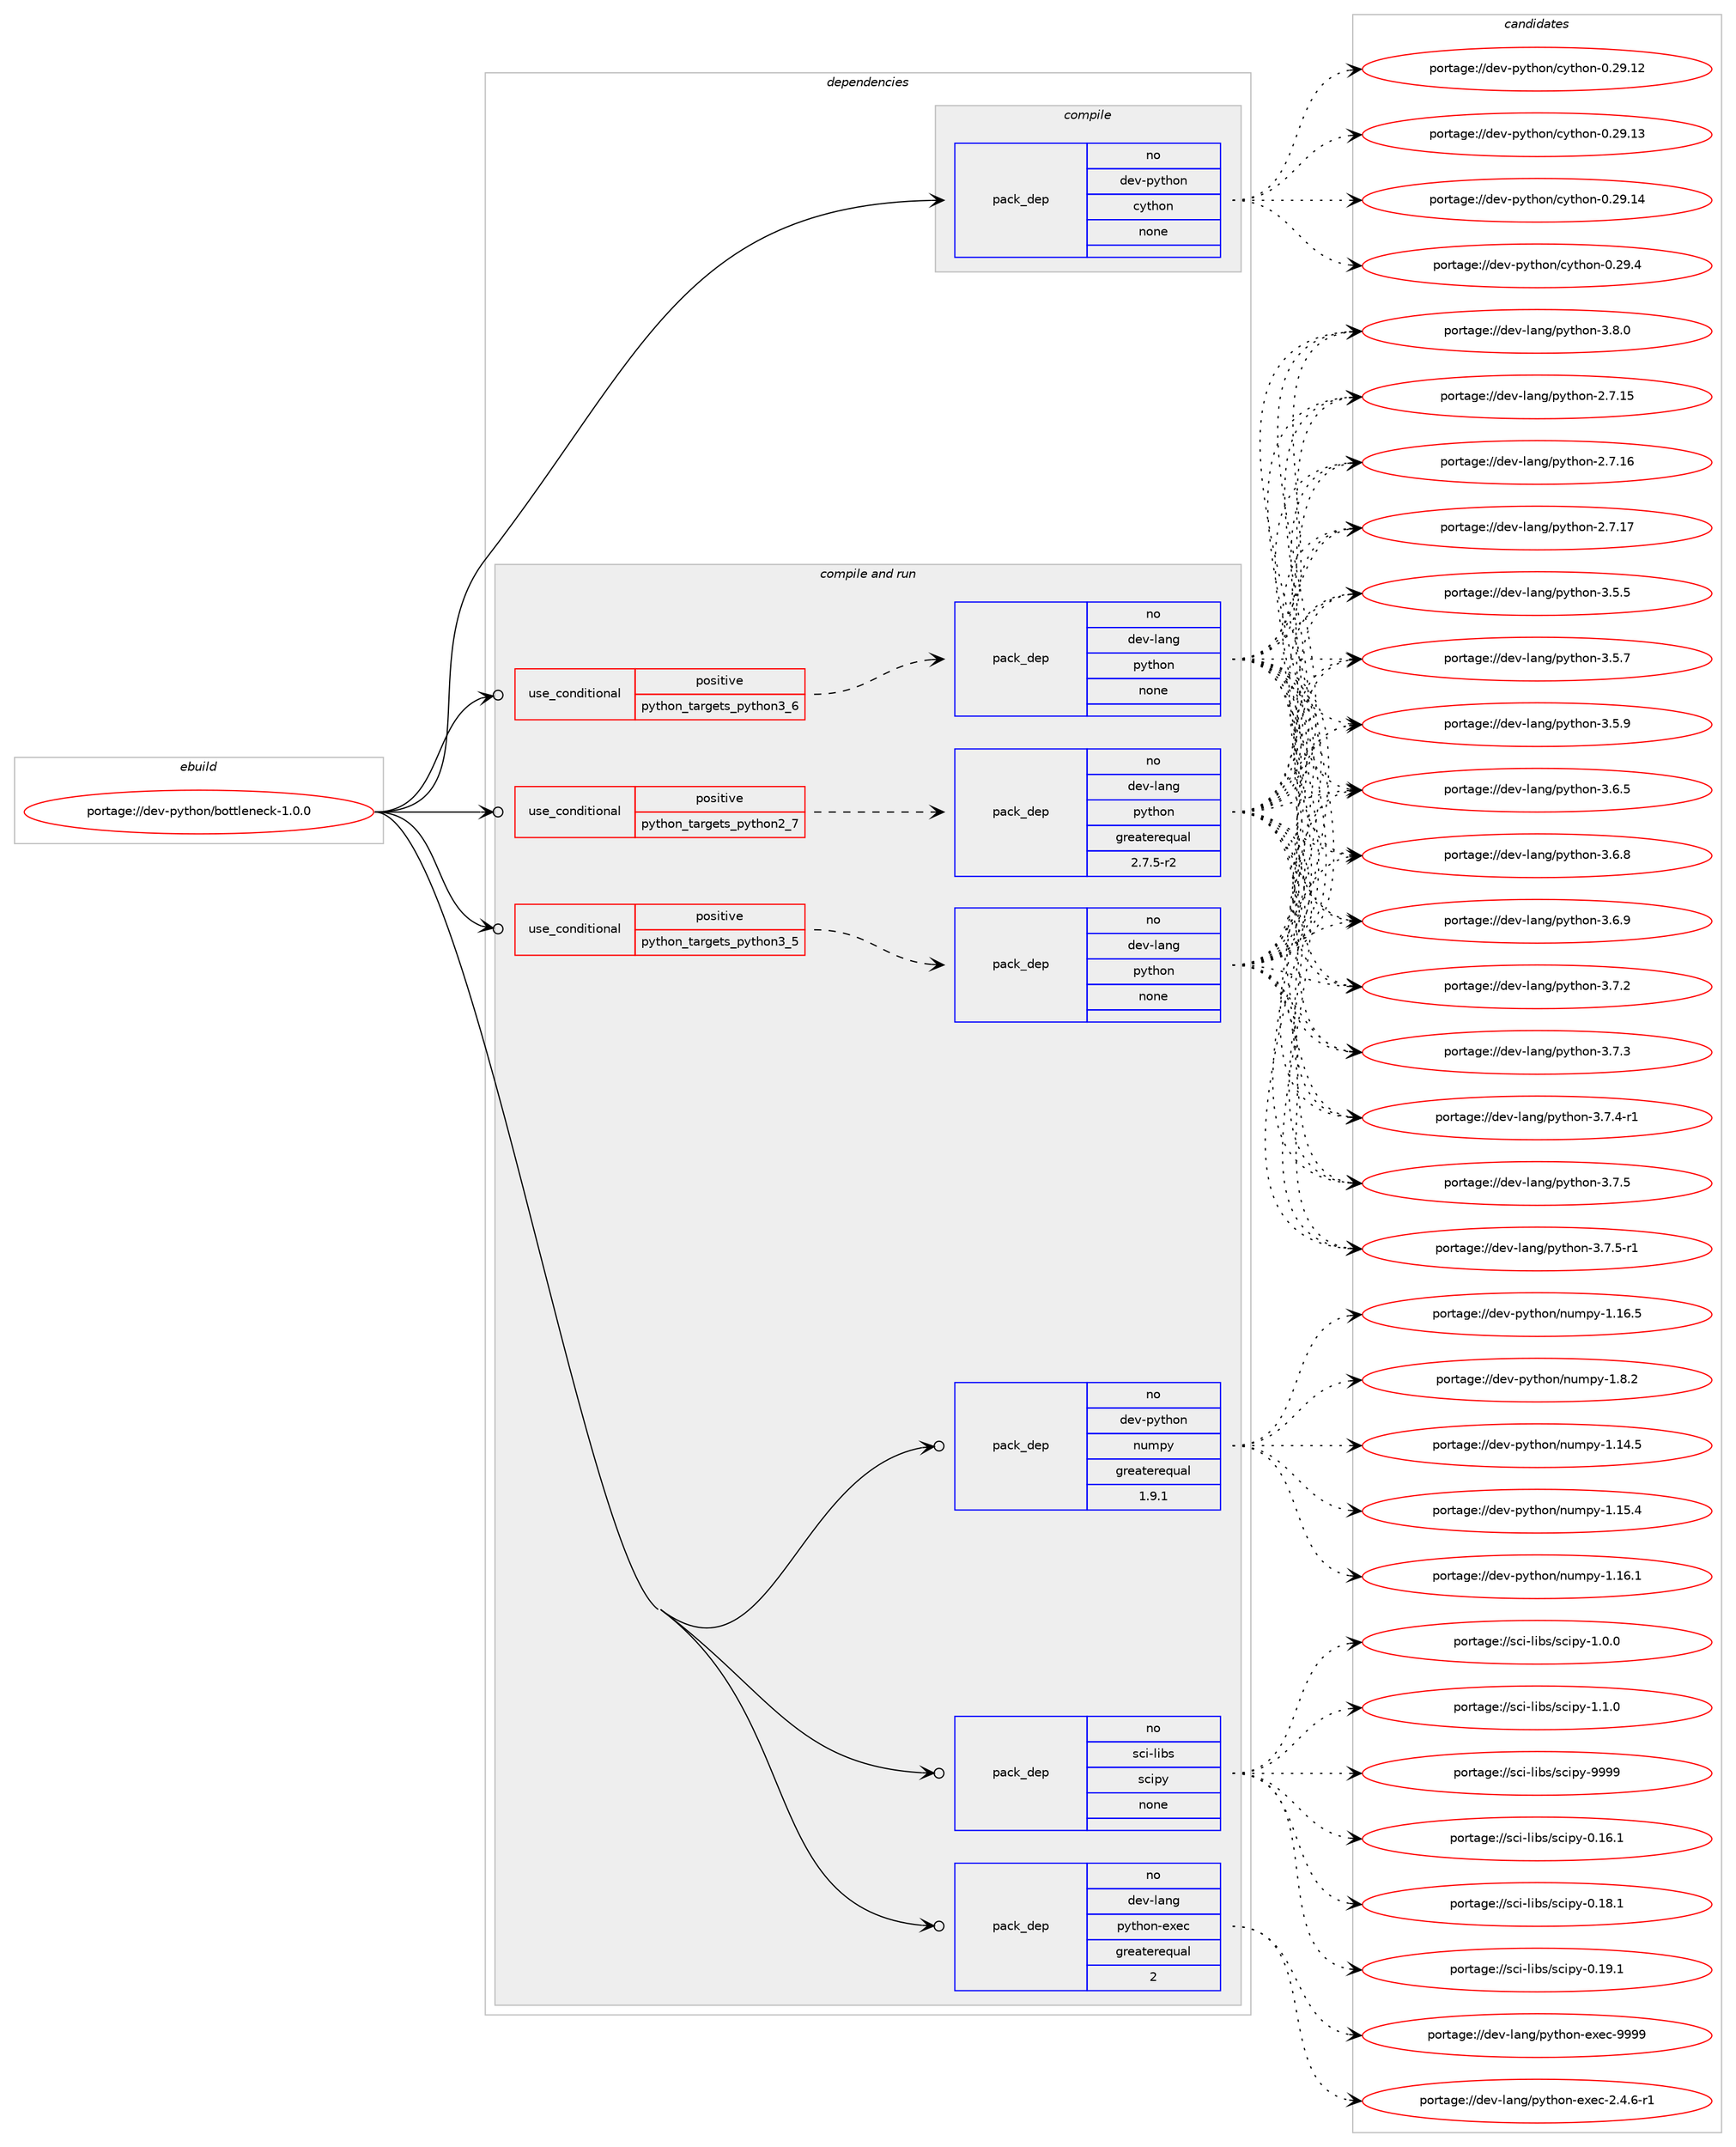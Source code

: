digraph prolog {

# *************
# Graph options
# *************

newrank=true;
concentrate=true;
compound=true;
graph [rankdir=LR,fontname=Helvetica,fontsize=10,ranksep=1.5];#, ranksep=2.5, nodesep=0.2];
edge  [arrowhead=vee];
node  [fontname=Helvetica,fontsize=10];

# **********
# The ebuild
# **********

subgraph cluster_leftcol {
color=gray;
rank=same;
label=<<i>ebuild</i>>;
id [label="portage://dev-python/bottleneck-1.0.0", color=red, width=4, href="../dev-python/bottleneck-1.0.0.svg"];
}

# ****************
# The dependencies
# ****************

subgraph cluster_midcol {
color=gray;
label=<<i>dependencies</i>>;
subgraph cluster_compile {
fillcolor="#eeeeee";
style=filled;
label=<<i>compile</i>>;
subgraph pack102959 {
dependency132727 [label=<<TABLE BORDER="0" CELLBORDER="1" CELLSPACING="0" CELLPADDING="4" WIDTH="220"><TR><TD ROWSPAN="6" CELLPADDING="30">pack_dep</TD></TR><TR><TD WIDTH="110">no</TD></TR><TR><TD>dev-python</TD></TR><TR><TD>cython</TD></TR><TR><TD>none</TD></TR><TR><TD></TD></TR></TABLE>>, shape=none, color=blue];
}
id:e -> dependency132727:w [weight=20,style="solid",arrowhead="vee"];
}
subgraph cluster_compileandrun {
fillcolor="#eeeeee";
style=filled;
label=<<i>compile and run</i>>;
subgraph cond26462 {
dependency132728 [label=<<TABLE BORDER="0" CELLBORDER="1" CELLSPACING="0" CELLPADDING="4"><TR><TD ROWSPAN="3" CELLPADDING="10">use_conditional</TD></TR><TR><TD>positive</TD></TR><TR><TD>python_targets_python2_7</TD></TR></TABLE>>, shape=none, color=red];
subgraph pack102960 {
dependency132729 [label=<<TABLE BORDER="0" CELLBORDER="1" CELLSPACING="0" CELLPADDING="4" WIDTH="220"><TR><TD ROWSPAN="6" CELLPADDING="30">pack_dep</TD></TR><TR><TD WIDTH="110">no</TD></TR><TR><TD>dev-lang</TD></TR><TR><TD>python</TD></TR><TR><TD>greaterequal</TD></TR><TR><TD>2.7.5-r2</TD></TR></TABLE>>, shape=none, color=blue];
}
dependency132728:e -> dependency132729:w [weight=20,style="dashed",arrowhead="vee"];
}
id:e -> dependency132728:w [weight=20,style="solid",arrowhead="odotvee"];
subgraph cond26463 {
dependency132730 [label=<<TABLE BORDER="0" CELLBORDER="1" CELLSPACING="0" CELLPADDING="4"><TR><TD ROWSPAN="3" CELLPADDING="10">use_conditional</TD></TR><TR><TD>positive</TD></TR><TR><TD>python_targets_python3_5</TD></TR></TABLE>>, shape=none, color=red];
subgraph pack102961 {
dependency132731 [label=<<TABLE BORDER="0" CELLBORDER="1" CELLSPACING="0" CELLPADDING="4" WIDTH="220"><TR><TD ROWSPAN="6" CELLPADDING="30">pack_dep</TD></TR><TR><TD WIDTH="110">no</TD></TR><TR><TD>dev-lang</TD></TR><TR><TD>python</TD></TR><TR><TD>none</TD></TR><TR><TD></TD></TR></TABLE>>, shape=none, color=blue];
}
dependency132730:e -> dependency132731:w [weight=20,style="dashed",arrowhead="vee"];
}
id:e -> dependency132730:w [weight=20,style="solid",arrowhead="odotvee"];
subgraph cond26464 {
dependency132732 [label=<<TABLE BORDER="0" CELLBORDER="1" CELLSPACING="0" CELLPADDING="4"><TR><TD ROWSPAN="3" CELLPADDING="10">use_conditional</TD></TR><TR><TD>positive</TD></TR><TR><TD>python_targets_python3_6</TD></TR></TABLE>>, shape=none, color=red];
subgraph pack102962 {
dependency132733 [label=<<TABLE BORDER="0" CELLBORDER="1" CELLSPACING="0" CELLPADDING="4" WIDTH="220"><TR><TD ROWSPAN="6" CELLPADDING="30">pack_dep</TD></TR><TR><TD WIDTH="110">no</TD></TR><TR><TD>dev-lang</TD></TR><TR><TD>python</TD></TR><TR><TD>none</TD></TR><TR><TD></TD></TR></TABLE>>, shape=none, color=blue];
}
dependency132732:e -> dependency132733:w [weight=20,style="dashed",arrowhead="vee"];
}
id:e -> dependency132732:w [weight=20,style="solid",arrowhead="odotvee"];
subgraph pack102963 {
dependency132734 [label=<<TABLE BORDER="0" CELLBORDER="1" CELLSPACING="0" CELLPADDING="4" WIDTH="220"><TR><TD ROWSPAN="6" CELLPADDING="30">pack_dep</TD></TR><TR><TD WIDTH="110">no</TD></TR><TR><TD>dev-lang</TD></TR><TR><TD>python-exec</TD></TR><TR><TD>greaterequal</TD></TR><TR><TD>2</TD></TR></TABLE>>, shape=none, color=blue];
}
id:e -> dependency132734:w [weight=20,style="solid",arrowhead="odotvee"];
subgraph pack102964 {
dependency132735 [label=<<TABLE BORDER="0" CELLBORDER="1" CELLSPACING="0" CELLPADDING="4" WIDTH="220"><TR><TD ROWSPAN="6" CELLPADDING="30">pack_dep</TD></TR><TR><TD WIDTH="110">no</TD></TR><TR><TD>dev-python</TD></TR><TR><TD>numpy</TD></TR><TR><TD>greaterequal</TD></TR><TR><TD>1.9.1</TD></TR></TABLE>>, shape=none, color=blue];
}
id:e -> dependency132735:w [weight=20,style="solid",arrowhead="odotvee"];
subgraph pack102965 {
dependency132736 [label=<<TABLE BORDER="0" CELLBORDER="1" CELLSPACING="0" CELLPADDING="4" WIDTH="220"><TR><TD ROWSPAN="6" CELLPADDING="30">pack_dep</TD></TR><TR><TD WIDTH="110">no</TD></TR><TR><TD>sci-libs</TD></TR><TR><TD>scipy</TD></TR><TR><TD>none</TD></TR><TR><TD></TD></TR></TABLE>>, shape=none, color=blue];
}
id:e -> dependency132736:w [weight=20,style="solid",arrowhead="odotvee"];
}
subgraph cluster_run {
fillcolor="#eeeeee";
style=filled;
label=<<i>run</i>>;
}
}

# **************
# The candidates
# **************

subgraph cluster_choices {
rank=same;
color=gray;
label=<<i>candidates</i>>;

subgraph choice102959 {
color=black;
nodesep=1;
choiceportage1001011184511212111610411111047991211161041111104548465057464950 [label="portage://dev-python/cython-0.29.12", color=red, width=4,href="../dev-python/cython-0.29.12.svg"];
choiceportage1001011184511212111610411111047991211161041111104548465057464951 [label="portage://dev-python/cython-0.29.13", color=red, width=4,href="../dev-python/cython-0.29.13.svg"];
choiceportage1001011184511212111610411111047991211161041111104548465057464952 [label="portage://dev-python/cython-0.29.14", color=red, width=4,href="../dev-python/cython-0.29.14.svg"];
choiceportage10010111845112121116104111110479912111610411111045484650574652 [label="portage://dev-python/cython-0.29.4", color=red, width=4,href="../dev-python/cython-0.29.4.svg"];
dependency132727:e -> choiceportage1001011184511212111610411111047991211161041111104548465057464950:w [style=dotted,weight="100"];
dependency132727:e -> choiceportage1001011184511212111610411111047991211161041111104548465057464951:w [style=dotted,weight="100"];
dependency132727:e -> choiceportage1001011184511212111610411111047991211161041111104548465057464952:w [style=dotted,weight="100"];
dependency132727:e -> choiceportage10010111845112121116104111110479912111610411111045484650574652:w [style=dotted,weight="100"];
}
subgraph choice102960 {
color=black;
nodesep=1;
choiceportage10010111845108971101034711212111610411111045504655464953 [label="portage://dev-lang/python-2.7.15", color=red, width=4,href="../dev-lang/python-2.7.15.svg"];
choiceportage10010111845108971101034711212111610411111045504655464954 [label="portage://dev-lang/python-2.7.16", color=red, width=4,href="../dev-lang/python-2.7.16.svg"];
choiceportage10010111845108971101034711212111610411111045504655464955 [label="portage://dev-lang/python-2.7.17", color=red, width=4,href="../dev-lang/python-2.7.17.svg"];
choiceportage100101118451089711010347112121116104111110455146534653 [label="portage://dev-lang/python-3.5.5", color=red, width=4,href="../dev-lang/python-3.5.5.svg"];
choiceportage100101118451089711010347112121116104111110455146534655 [label="portage://dev-lang/python-3.5.7", color=red, width=4,href="../dev-lang/python-3.5.7.svg"];
choiceportage100101118451089711010347112121116104111110455146534657 [label="portage://dev-lang/python-3.5.9", color=red, width=4,href="../dev-lang/python-3.5.9.svg"];
choiceportage100101118451089711010347112121116104111110455146544653 [label="portage://dev-lang/python-3.6.5", color=red, width=4,href="../dev-lang/python-3.6.5.svg"];
choiceportage100101118451089711010347112121116104111110455146544656 [label="portage://dev-lang/python-3.6.8", color=red, width=4,href="../dev-lang/python-3.6.8.svg"];
choiceportage100101118451089711010347112121116104111110455146544657 [label="portage://dev-lang/python-3.6.9", color=red, width=4,href="../dev-lang/python-3.6.9.svg"];
choiceportage100101118451089711010347112121116104111110455146554650 [label="portage://dev-lang/python-3.7.2", color=red, width=4,href="../dev-lang/python-3.7.2.svg"];
choiceportage100101118451089711010347112121116104111110455146554651 [label="portage://dev-lang/python-3.7.3", color=red, width=4,href="../dev-lang/python-3.7.3.svg"];
choiceportage1001011184510897110103471121211161041111104551465546524511449 [label="portage://dev-lang/python-3.7.4-r1", color=red, width=4,href="../dev-lang/python-3.7.4-r1.svg"];
choiceportage100101118451089711010347112121116104111110455146554653 [label="portage://dev-lang/python-3.7.5", color=red, width=4,href="../dev-lang/python-3.7.5.svg"];
choiceportage1001011184510897110103471121211161041111104551465546534511449 [label="portage://dev-lang/python-3.7.5-r1", color=red, width=4,href="../dev-lang/python-3.7.5-r1.svg"];
choiceportage100101118451089711010347112121116104111110455146564648 [label="portage://dev-lang/python-3.8.0", color=red, width=4,href="../dev-lang/python-3.8.0.svg"];
dependency132729:e -> choiceportage10010111845108971101034711212111610411111045504655464953:w [style=dotted,weight="100"];
dependency132729:e -> choiceportage10010111845108971101034711212111610411111045504655464954:w [style=dotted,weight="100"];
dependency132729:e -> choiceportage10010111845108971101034711212111610411111045504655464955:w [style=dotted,weight="100"];
dependency132729:e -> choiceportage100101118451089711010347112121116104111110455146534653:w [style=dotted,weight="100"];
dependency132729:e -> choiceportage100101118451089711010347112121116104111110455146534655:w [style=dotted,weight="100"];
dependency132729:e -> choiceportage100101118451089711010347112121116104111110455146534657:w [style=dotted,weight="100"];
dependency132729:e -> choiceportage100101118451089711010347112121116104111110455146544653:w [style=dotted,weight="100"];
dependency132729:e -> choiceportage100101118451089711010347112121116104111110455146544656:w [style=dotted,weight="100"];
dependency132729:e -> choiceportage100101118451089711010347112121116104111110455146544657:w [style=dotted,weight="100"];
dependency132729:e -> choiceportage100101118451089711010347112121116104111110455146554650:w [style=dotted,weight="100"];
dependency132729:e -> choiceportage100101118451089711010347112121116104111110455146554651:w [style=dotted,weight="100"];
dependency132729:e -> choiceportage1001011184510897110103471121211161041111104551465546524511449:w [style=dotted,weight="100"];
dependency132729:e -> choiceportage100101118451089711010347112121116104111110455146554653:w [style=dotted,weight="100"];
dependency132729:e -> choiceportage1001011184510897110103471121211161041111104551465546534511449:w [style=dotted,weight="100"];
dependency132729:e -> choiceportage100101118451089711010347112121116104111110455146564648:w [style=dotted,weight="100"];
}
subgraph choice102961 {
color=black;
nodesep=1;
choiceportage10010111845108971101034711212111610411111045504655464953 [label="portage://dev-lang/python-2.7.15", color=red, width=4,href="../dev-lang/python-2.7.15.svg"];
choiceportage10010111845108971101034711212111610411111045504655464954 [label="portage://dev-lang/python-2.7.16", color=red, width=4,href="../dev-lang/python-2.7.16.svg"];
choiceportage10010111845108971101034711212111610411111045504655464955 [label="portage://dev-lang/python-2.7.17", color=red, width=4,href="../dev-lang/python-2.7.17.svg"];
choiceportage100101118451089711010347112121116104111110455146534653 [label="portage://dev-lang/python-3.5.5", color=red, width=4,href="../dev-lang/python-3.5.5.svg"];
choiceportage100101118451089711010347112121116104111110455146534655 [label="portage://dev-lang/python-3.5.7", color=red, width=4,href="../dev-lang/python-3.5.7.svg"];
choiceportage100101118451089711010347112121116104111110455146534657 [label="portage://dev-lang/python-3.5.9", color=red, width=4,href="../dev-lang/python-3.5.9.svg"];
choiceportage100101118451089711010347112121116104111110455146544653 [label="portage://dev-lang/python-3.6.5", color=red, width=4,href="../dev-lang/python-3.6.5.svg"];
choiceportage100101118451089711010347112121116104111110455146544656 [label="portage://dev-lang/python-3.6.8", color=red, width=4,href="../dev-lang/python-3.6.8.svg"];
choiceportage100101118451089711010347112121116104111110455146544657 [label="portage://dev-lang/python-3.6.9", color=red, width=4,href="../dev-lang/python-3.6.9.svg"];
choiceportage100101118451089711010347112121116104111110455146554650 [label="portage://dev-lang/python-3.7.2", color=red, width=4,href="../dev-lang/python-3.7.2.svg"];
choiceportage100101118451089711010347112121116104111110455146554651 [label="portage://dev-lang/python-3.7.3", color=red, width=4,href="../dev-lang/python-3.7.3.svg"];
choiceportage1001011184510897110103471121211161041111104551465546524511449 [label="portage://dev-lang/python-3.7.4-r1", color=red, width=4,href="../dev-lang/python-3.7.4-r1.svg"];
choiceportage100101118451089711010347112121116104111110455146554653 [label="portage://dev-lang/python-3.7.5", color=red, width=4,href="../dev-lang/python-3.7.5.svg"];
choiceportage1001011184510897110103471121211161041111104551465546534511449 [label="portage://dev-lang/python-3.7.5-r1", color=red, width=4,href="../dev-lang/python-3.7.5-r1.svg"];
choiceportage100101118451089711010347112121116104111110455146564648 [label="portage://dev-lang/python-3.8.0", color=red, width=4,href="../dev-lang/python-3.8.0.svg"];
dependency132731:e -> choiceportage10010111845108971101034711212111610411111045504655464953:w [style=dotted,weight="100"];
dependency132731:e -> choiceportage10010111845108971101034711212111610411111045504655464954:w [style=dotted,weight="100"];
dependency132731:e -> choiceportage10010111845108971101034711212111610411111045504655464955:w [style=dotted,weight="100"];
dependency132731:e -> choiceportage100101118451089711010347112121116104111110455146534653:w [style=dotted,weight="100"];
dependency132731:e -> choiceportage100101118451089711010347112121116104111110455146534655:w [style=dotted,weight="100"];
dependency132731:e -> choiceportage100101118451089711010347112121116104111110455146534657:w [style=dotted,weight="100"];
dependency132731:e -> choiceportage100101118451089711010347112121116104111110455146544653:w [style=dotted,weight="100"];
dependency132731:e -> choiceportage100101118451089711010347112121116104111110455146544656:w [style=dotted,weight="100"];
dependency132731:e -> choiceportage100101118451089711010347112121116104111110455146544657:w [style=dotted,weight="100"];
dependency132731:e -> choiceportage100101118451089711010347112121116104111110455146554650:w [style=dotted,weight="100"];
dependency132731:e -> choiceportage100101118451089711010347112121116104111110455146554651:w [style=dotted,weight="100"];
dependency132731:e -> choiceportage1001011184510897110103471121211161041111104551465546524511449:w [style=dotted,weight="100"];
dependency132731:e -> choiceportage100101118451089711010347112121116104111110455146554653:w [style=dotted,weight="100"];
dependency132731:e -> choiceportage1001011184510897110103471121211161041111104551465546534511449:w [style=dotted,weight="100"];
dependency132731:e -> choiceportage100101118451089711010347112121116104111110455146564648:w [style=dotted,weight="100"];
}
subgraph choice102962 {
color=black;
nodesep=1;
choiceportage10010111845108971101034711212111610411111045504655464953 [label="portage://dev-lang/python-2.7.15", color=red, width=4,href="../dev-lang/python-2.7.15.svg"];
choiceportage10010111845108971101034711212111610411111045504655464954 [label="portage://dev-lang/python-2.7.16", color=red, width=4,href="../dev-lang/python-2.7.16.svg"];
choiceportage10010111845108971101034711212111610411111045504655464955 [label="portage://dev-lang/python-2.7.17", color=red, width=4,href="../dev-lang/python-2.7.17.svg"];
choiceportage100101118451089711010347112121116104111110455146534653 [label="portage://dev-lang/python-3.5.5", color=red, width=4,href="../dev-lang/python-3.5.5.svg"];
choiceportage100101118451089711010347112121116104111110455146534655 [label="portage://dev-lang/python-3.5.7", color=red, width=4,href="../dev-lang/python-3.5.7.svg"];
choiceportage100101118451089711010347112121116104111110455146534657 [label="portage://dev-lang/python-3.5.9", color=red, width=4,href="../dev-lang/python-3.5.9.svg"];
choiceportage100101118451089711010347112121116104111110455146544653 [label="portage://dev-lang/python-3.6.5", color=red, width=4,href="../dev-lang/python-3.6.5.svg"];
choiceportage100101118451089711010347112121116104111110455146544656 [label="portage://dev-lang/python-3.6.8", color=red, width=4,href="../dev-lang/python-3.6.8.svg"];
choiceportage100101118451089711010347112121116104111110455146544657 [label="portage://dev-lang/python-3.6.9", color=red, width=4,href="../dev-lang/python-3.6.9.svg"];
choiceportage100101118451089711010347112121116104111110455146554650 [label="portage://dev-lang/python-3.7.2", color=red, width=4,href="../dev-lang/python-3.7.2.svg"];
choiceportage100101118451089711010347112121116104111110455146554651 [label="portage://dev-lang/python-3.7.3", color=red, width=4,href="../dev-lang/python-3.7.3.svg"];
choiceportage1001011184510897110103471121211161041111104551465546524511449 [label="portage://dev-lang/python-3.7.4-r1", color=red, width=4,href="../dev-lang/python-3.7.4-r1.svg"];
choiceportage100101118451089711010347112121116104111110455146554653 [label="portage://dev-lang/python-3.7.5", color=red, width=4,href="../dev-lang/python-3.7.5.svg"];
choiceportage1001011184510897110103471121211161041111104551465546534511449 [label="portage://dev-lang/python-3.7.5-r1", color=red, width=4,href="../dev-lang/python-3.7.5-r1.svg"];
choiceportage100101118451089711010347112121116104111110455146564648 [label="portage://dev-lang/python-3.8.0", color=red, width=4,href="../dev-lang/python-3.8.0.svg"];
dependency132733:e -> choiceportage10010111845108971101034711212111610411111045504655464953:w [style=dotted,weight="100"];
dependency132733:e -> choiceportage10010111845108971101034711212111610411111045504655464954:w [style=dotted,weight="100"];
dependency132733:e -> choiceportage10010111845108971101034711212111610411111045504655464955:w [style=dotted,weight="100"];
dependency132733:e -> choiceportage100101118451089711010347112121116104111110455146534653:w [style=dotted,weight="100"];
dependency132733:e -> choiceportage100101118451089711010347112121116104111110455146534655:w [style=dotted,weight="100"];
dependency132733:e -> choiceportage100101118451089711010347112121116104111110455146534657:w [style=dotted,weight="100"];
dependency132733:e -> choiceportage100101118451089711010347112121116104111110455146544653:w [style=dotted,weight="100"];
dependency132733:e -> choiceportage100101118451089711010347112121116104111110455146544656:w [style=dotted,weight="100"];
dependency132733:e -> choiceportage100101118451089711010347112121116104111110455146544657:w [style=dotted,weight="100"];
dependency132733:e -> choiceportage100101118451089711010347112121116104111110455146554650:w [style=dotted,weight="100"];
dependency132733:e -> choiceportage100101118451089711010347112121116104111110455146554651:w [style=dotted,weight="100"];
dependency132733:e -> choiceportage1001011184510897110103471121211161041111104551465546524511449:w [style=dotted,weight="100"];
dependency132733:e -> choiceportage100101118451089711010347112121116104111110455146554653:w [style=dotted,weight="100"];
dependency132733:e -> choiceportage1001011184510897110103471121211161041111104551465546534511449:w [style=dotted,weight="100"];
dependency132733:e -> choiceportage100101118451089711010347112121116104111110455146564648:w [style=dotted,weight="100"];
}
subgraph choice102963 {
color=black;
nodesep=1;
choiceportage10010111845108971101034711212111610411111045101120101994550465246544511449 [label="portage://dev-lang/python-exec-2.4.6-r1", color=red, width=4,href="../dev-lang/python-exec-2.4.6-r1.svg"];
choiceportage10010111845108971101034711212111610411111045101120101994557575757 [label="portage://dev-lang/python-exec-9999", color=red, width=4,href="../dev-lang/python-exec-9999.svg"];
dependency132734:e -> choiceportage10010111845108971101034711212111610411111045101120101994550465246544511449:w [style=dotted,weight="100"];
dependency132734:e -> choiceportage10010111845108971101034711212111610411111045101120101994557575757:w [style=dotted,weight="100"];
}
subgraph choice102964 {
color=black;
nodesep=1;
choiceportage100101118451121211161041111104711011710911212145494649524653 [label="portage://dev-python/numpy-1.14.5", color=red, width=4,href="../dev-python/numpy-1.14.5.svg"];
choiceportage100101118451121211161041111104711011710911212145494649534652 [label="portage://dev-python/numpy-1.15.4", color=red, width=4,href="../dev-python/numpy-1.15.4.svg"];
choiceportage100101118451121211161041111104711011710911212145494649544649 [label="portage://dev-python/numpy-1.16.1", color=red, width=4,href="../dev-python/numpy-1.16.1.svg"];
choiceportage100101118451121211161041111104711011710911212145494649544653 [label="portage://dev-python/numpy-1.16.5", color=red, width=4,href="../dev-python/numpy-1.16.5.svg"];
choiceportage1001011184511212111610411111047110117109112121454946564650 [label="portage://dev-python/numpy-1.8.2", color=red, width=4,href="../dev-python/numpy-1.8.2.svg"];
dependency132735:e -> choiceportage100101118451121211161041111104711011710911212145494649524653:w [style=dotted,weight="100"];
dependency132735:e -> choiceportage100101118451121211161041111104711011710911212145494649534652:w [style=dotted,weight="100"];
dependency132735:e -> choiceportage100101118451121211161041111104711011710911212145494649544649:w [style=dotted,weight="100"];
dependency132735:e -> choiceportage100101118451121211161041111104711011710911212145494649544653:w [style=dotted,weight="100"];
dependency132735:e -> choiceportage1001011184511212111610411111047110117109112121454946564650:w [style=dotted,weight="100"];
}
subgraph choice102965 {
color=black;
nodesep=1;
choiceportage115991054510810598115471159910511212145484649544649 [label="portage://sci-libs/scipy-0.16.1", color=red, width=4,href="../sci-libs/scipy-0.16.1.svg"];
choiceportage115991054510810598115471159910511212145484649564649 [label="portage://sci-libs/scipy-0.18.1", color=red, width=4,href="../sci-libs/scipy-0.18.1.svg"];
choiceportage115991054510810598115471159910511212145484649574649 [label="portage://sci-libs/scipy-0.19.1", color=red, width=4,href="../sci-libs/scipy-0.19.1.svg"];
choiceportage1159910545108105981154711599105112121454946484648 [label="portage://sci-libs/scipy-1.0.0", color=red, width=4,href="../sci-libs/scipy-1.0.0.svg"];
choiceportage1159910545108105981154711599105112121454946494648 [label="portage://sci-libs/scipy-1.1.0", color=red, width=4,href="../sci-libs/scipy-1.1.0.svg"];
choiceportage11599105451081059811547115991051121214557575757 [label="portage://sci-libs/scipy-9999", color=red, width=4,href="../sci-libs/scipy-9999.svg"];
dependency132736:e -> choiceportage115991054510810598115471159910511212145484649544649:w [style=dotted,weight="100"];
dependency132736:e -> choiceportage115991054510810598115471159910511212145484649564649:w [style=dotted,weight="100"];
dependency132736:e -> choiceportage115991054510810598115471159910511212145484649574649:w [style=dotted,weight="100"];
dependency132736:e -> choiceportage1159910545108105981154711599105112121454946484648:w [style=dotted,weight="100"];
dependency132736:e -> choiceportage1159910545108105981154711599105112121454946494648:w [style=dotted,weight="100"];
dependency132736:e -> choiceportage11599105451081059811547115991051121214557575757:w [style=dotted,weight="100"];
}
}

}
